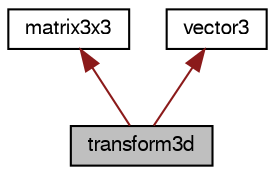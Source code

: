 digraph G
{
  edge [fontname="FreeSans",fontsize="10",labelfontname="FreeSans",labelfontsize="10"];
  node [fontname="FreeSans",fontsize="10",shape=record];
  Node1 [label="transform3d",height=0.2,width=0.4,color="black", fillcolor="grey75", style="filled" fontcolor="black"];
  Node2 -> Node1 [dir=back,color="firebrick4",fontsize="10",style="solid",fontname="FreeSans"];
  Node2 [label="matrix3x3",height=0.2,width=0.4,color="black", fillcolor="white", style="filled",URL="$classOpenBabel_1_1matrix3x3.shtml",tooltip="Represents a real 3x3 matrix."];
  Node3 -> Node1 [dir=back,color="firebrick4",fontsize="10",style="solid",fontname="FreeSans"];
  Node3 [label="vector3",height=0.2,width=0.4,color="black", fillcolor="white", style="filled",URL="$classOpenBabel_1_1vector3.shtml",tooltip="Represents a vector in 3-dimensional real space."];
}
